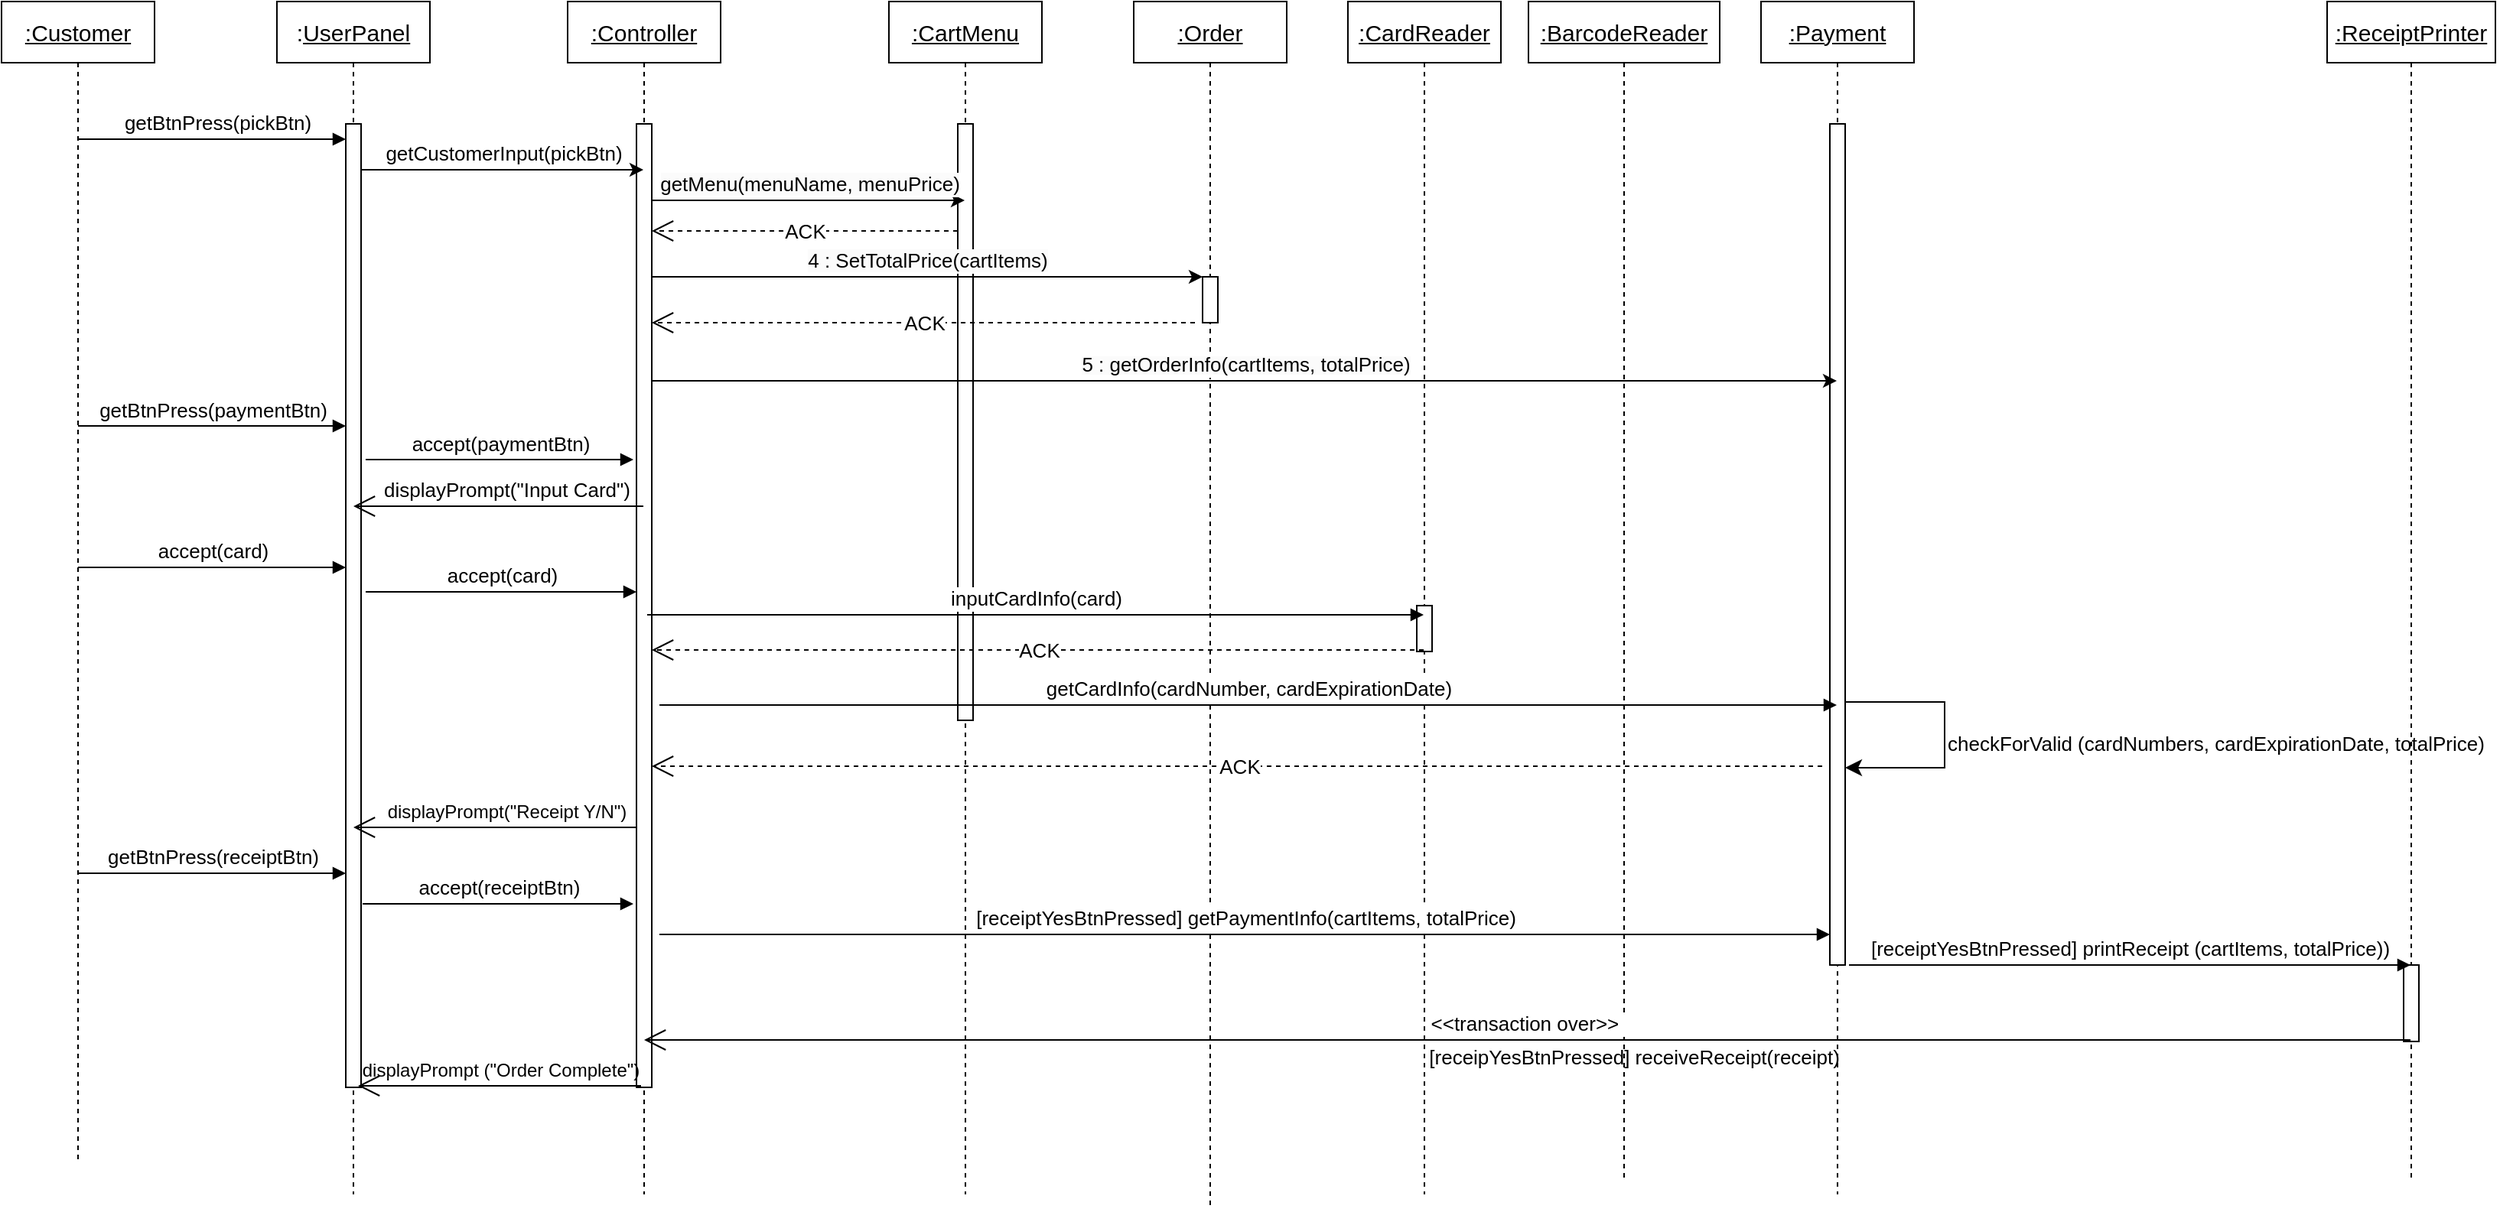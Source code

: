 <mxfile version="21.3.6" type="github">
  <diagram name="Page-1" id="2YBvvXClWsGukQMizWep">
    <mxGraphModel dx="1026" dy="661" grid="1" gridSize="10" guides="1" tooltips="1" connect="1" arrows="1" fold="1" page="1" pageScale="1" pageWidth="1100" pageHeight="850" math="0" shadow="0">
      <root>
        <mxCell id="0" />
        <mxCell id="1" parent="0" />
        <mxCell id="aM9ryv3xv72pqoxQDRHE-1" value="&lt;u&gt;:Customer&lt;/u&gt;" style="shape=umlLifeline;perimeter=lifelinePerimeter;whiteSpace=wrap;html=1;container=0;dropTarget=0;collapsible=0;recursiveResize=0;outlineConnect=0;portConstraint=eastwest;newEdgeStyle={&quot;edgeStyle&quot;:&quot;elbowEdgeStyle&quot;,&quot;elbow&quot;:&quot;vertical&quot;,&quot;curved&quot;:0,&quot;rounded&quot;:0};fontSize=15;" parent="1" vertex="1">
          <mxGeometry x="40" y="40" width="100" height="760" as="geometry" />
        </mxCell>
        <mxCell id="aM9ryv3xv72pqoxQDRHE-5" value=":&lt;u&gt;UserPanel&lt;/u&gt;" style="shape=umlLifeline;perimeter=lifelinePerimeter;whiteSpace=wrap;html=1;container=0;dropTarget=0;collapsible=0;recursiveResize=0;outlineConnect=0;portConstraint=eastwest;newEdgeStyle={&quot;edgeStyle&quot;:&quot;elbowEdgeStyle&quot;,&quot;elbow&quot;:&quot;vertical&quot;,&quot;curved&quot;:0,&quot;rounded&quot;:0};fontSize=15;" parent="1" vertex="1">
          <mxGeometry x="220" y="40" width="100" height="780" as="geometry" />
        </mxCell>
        <mxCell id="aM9ryv3xv72pqoxQDRHE-6" value="" style="html=1;points=[];perimeter=orthogonalPerimeter;outlineConnect=0;targetShapes=umlLifeline;portConstraint=eastwest;newEdgeStyle={&quot;edgeStyle&quot;:&quot;elbowEdgeStyle&quot;,&quot;elbow&quot;:&quot;vertical&quot;,&quot;curved&quot;:0,&quot;rounded&quot;:0};" parent="aM9ryv3xv72pqoxQDRHE-5" vertex="1">
          <mxGeometry x="45" y="80" width="10" height="630" as="geometry" />
        </mxCell>
        <mxCell id="aM9ryv3xv72pqoxQDRHE-7" value="&lt;span style=&quot;color: rgb(0, 0, 0); font-family: Helvetica; font-size: 13px; font-style: normal; font-variant-ligatures: normal; font-variant-caps: normal; font-weight: 400; letter-spacing: normal; orphans: 2; text-align: center; text-indent: 0px; text-transform: none; widows: 2; word-spacing: 0px; -webkit-text-stroke-width: 0px; background-color: rgb(255, 255, 255); text-decoration-thickness: initial; text-decoration-style: initial; text-decoration-color: initial; float: none; display: inline !important;&quot;&gt;&lt;br&gt;getBtnPress(pickBtn)&lt;br&gt;&lt;/span&gt;" style="html=1;verticalAlign=bottom;endArrow=block;edgeStyle=elbowEdgeStyle;elbow=vertical;curved=0;rounded=0;labelPosition=center;verticalLabelPosition=top;align=center;" parent="1" source="aM9ryv3xv72pqoxQDRHE-1" target="aM9ryv3xv72pqoxQDRHE-6" edge="1">
          <mxGeometry x="0.031" relative="1" as="geometry">
            <mxPoint x="95" y="120" as="sourcePoint" />
            <Array as="points">
              <mxPoint x="240" y="130" />
              <mxPoint x="180" y="120" />
            </Array>
            <mxPoint x="1" as="offset" />
          </mxGeometry>
        </mxCell>
        <mxCell id="Djl-HkBQp77y9a95uv27-1" value="&lt;u&gt;:Controller&lt;/u&gt;" style="shape=umlLifeline;perimeter=lifelinePerimeter;whiteSpace=wrap;html=1;container=0;dropTarget=0;collapsible=0;recursiveResize=0;outlineConnect=0;portConstraint=eastwest;newEdgeStyle={&quot;edgeStyle&quot;:&quot;elbowEdgeStyle&quot;,&quot;elbow&quot;:&quot;vertical&quot;,&quot;curved&quot;:0,&quot;rounded&quot;:0};fontSize=15;" parent="1" vertex="1">
          <mxGeometry x="410" y="40" width="100" height="780" as="geometry" />
        </mxCell>
        <mxCell id="Djl-HkBQp77y9a95uv27-2" value="" style="html=1;points=[];perimeter=orthogonalPerimeter;outlineConnect=0;targetShapes=umlLifeline;portConstraint=eastwest;newEdgeStyle={&quot;edgeStyle&quot;:&quot;elbowEdgeStyle&quot;,&quot;elbow&quot;:&quot;vertical&quot;,&quot;curved&quot;:0,&quot;rounded&quot;:0};" parent="Djl-HkBQp77y9a95uv27-1" vertex="1">
          <mxGeometry x="45" y="80" width="10" height="630" as="geometry" />
        </mxCell>
        <mxCell id="Djl-HkBQp77y9a95uv27-3" value="&lt;u&gt;:Order&lt;/u&gt;" style="shape=umlLifeline;perimeter=lifelinePerimeter;whiteSpace=wrap;html=1;container=0;dropTarget=0;collapsible=0;recursiveResize=0;outlineConnect=0;portConstraint=eastwest;newEdgeStyle={&quot;edgeStyle&quot;:&quot;elbowEdgeStyle&quot;,&quot;elbow&quot;:&quot;vertical&quot;,&quot;curved&quot;:0,&quot;rounded&quot;:0};fontSize=15;" parent="1" vertex="1">
          <mxGeometry x="780" y="40" width="100" height="790" as="geometry" />
        </mxCell>
        <mxCell id="Djl-HkBQp77y9a95uv27-4" value="" style="html=1;points=[];perimeter=orthogonalPerimeter;outlineConnect=0;targetShapes=umlLifeline;portConstraint=eastwest;newEdgeStyle={&quot;edgeStyle&quot;:&quot;elbowEdgeStyle&quot;,&quot;elbow&quot;:&quot;vertical&quot;,&quot;curved&quot;:0,&quot;rounded&quot;:0};" parent="Djl-HkBQp77y9a95uv27-3" vertex="1">
          <mxGeometry x="45" y="180" width="10" height="30" as="geometry" />
        </mxCell>
        <mxCell id="bhrVy4N0abvp576ocAmw-2" value="&lt;u&gt;:CardReader&lt;/u&gt;" style="shape=umlLifeline;perimeter=lifelinePerimeter;whiteSpace=wrap;html=1;container=0;dropTarget=0;collapsible=0;recursiveResize=0;outlineConnect=0;portConstraint=eastwest;newEdgeStyle={&quot;edgeStyle&quot;:&quot;elbowEdgeStyle&quot;,&quot;elbow&quot;:&quot;vertical&quot;,&quot;curved&quot;:0,&quot;rounded&quot;:0};fontSize=15;" parent="1" vertex="1">
          <mxGeometry x="920" y="40" width="100" height="780" as="geometry" />
        </mxCell>
        <mxCell id="EBpRJGDtO_Jt4ufxIMyg-39" value="" style="html=1;points=[];perimeter=orthogonalPerimeter;outlineConnect=0;targetShapes=umlLifeline;portConstraint=eastwest;newEdgeStyle={&quot;edgeStyle&quot;:&quot;elbowEdgeStyle&quot;,&quot;elbow&quot;:&quot;vertical&quot;,&quot;curved&quot;:0,&quot;rounded&quot;:0};" vertex="1" parent="bhrVy4N0abvp576ocAmw-2">
          <mxGeometry x="45" y="395" width="10" height="30" as="geometry" />
        </mxCell>
        <mxCell id="bhrVy4N0abvp576ocAmw-4" value="&lt;u&gt;:BarcodeReader&lt;/u&gt;" style="shape=umlLifeline;perimeter=lifelinePerimeter;whiteSpace=wrap;html=1;container=0;dropTarget=0;collapsible=0;recursiveResize=0;outlineConnect=0;portConstraint=eastwest;newEdgeStyle={&quot;edgeStyle&quot;:&quot;elbowEdgeStyle&quot;,&quot;elbow&quot;:&quot;vertical&quot;,&quot;curved&quot;:0,&quot;rounded&quot;:0};fontSize=15;" parent="1" vertex="1">
          <mxGeometry x="1038" y="40" width="125" height="770" as="geometry" />
        </mxCell>
        <mxCell id="bhrVy4N0abvp576ocAmw-6" value="&lt;font style=&quot;font-size: 15px;&quot;&gt;&lt;u&gt;:Payment&lt;/u&gt;&lt;/font&gt;" style="shape=umlLifeline;perimeter=lifelinePerimeter;whiteSpace=wrap;html=1;container=0;dropTarget=0;collapsible=0;recursiveResize=0;outlineConnect=0;portConstraint=eastwest;newEdgeStyle={&quot;edgeStyle&quot;:&quot;elbowEdgeStyle&quot;,&quot;elbow&quot;:&quot;vertical&quot;,&quot;curved&quot;:0,&quot;rounded&quot;:0};" parent="1" vertex="1">
          <mxGeometry x="1190" y="40" width="100" height="780" as="geometry" />
        </mxCell>
        <mxCell id="bhrVy4N0abvp576ocAmw-7" value="" style="html=1;points=[];perimeter=orthogonalPerimeter;outlineConnect=0;targetShapes=umlLifeline;portConstraint=eastwest;newEdgeStyle={&quot;edgeStyle&quot;:&quot;elbowEdgeStyle&quot;,&quot;elbow&quot;:&quot;vertical&quot;,&quot;curved&quot;:0,&quot;rounded&quot;:0};" parent="bhrVy4N0abvp576ocAmw-6" vertex="1">
          <mxGeometry x="45" y="80" width="10" height="550" as="geometry" />
        </mxCell>
        <mxCell id="EBpRJGDtO_Jt4ufxIMyg-30" value="" style="edgeStyle=segmentEdgeStyle;endArrow=classic;html=1;curved=0;rounded=0;endSize=8;startSize=8;" edge="1" parent="bhrVy4N0abvp576ocAmw-6">
          <mxGeometry width="50" height="50" relative="1" as="geometry">
            <mxPoint x="55" y="458" as="sourcePoint" />
            <mxPoint x="55" y="501" as="targetPoint" />
            <Array as="points">
              <mxPoint x="120" y="458" />
              <mxPoint x="120" y="501" />
            </Array>
          </mxGeometry>
        </mxCell>
        <mxCell id="bhrVy4N0abvp576ocAmw-8" value="&lt;font style=&quot;font-size: 15px;&quot;&gt;&lt;u&gt;:ReceiptPrinter&lt;/u&gt;&lt;/font&gt;" style="shape=umlLifeline;perimeter=lifelinePerimeter;whiteSpace=wrap;html=1;container=0;dropTarget=0;collapsible=0;recursiveResize=0;outlineConnect=0;portConstraint=eastwest;newEdgeStyle={&quot;edgeStyle&quot;:&quot;elbowEdgeStyle&quot;,&quot;elbow&quot;:&quot;vertical&quot;,&quot;curved&quot;:0,&quot;rounded&quot;:0};" parent="1" vertex="1">
          <mxGeometry x="1560" y="40" width="110" height="770" as="geometry" />
        </mxCell>
        <mxCell id="bhrVy4N0abvp576ocAmw-9" value="" style="html=1;points=[];perimeter=orthogonalPerimeter;outlineConnect=0;targetShapes=umlLifeline;portConstraint=eastwest;newEdgeStyle={&quot;edgeStyle&quot;:&quot;elbowEdgeStyle&quot;,&quot;elbow&quot;:&quot;vertical&quot;,&quot;curved&quot;:0,&quot;rounded&quot;:0};" parent="bhrVy4N0abvp576ocAmw-8" vertex="1">
          <mxGeometry x="50" y="630" width="10" height="50" as="geometry" />
        </mxCell>
        <mxCell id="bhrVy4N0abvp576ocAmw-10" value="&lt;span style=&quot;color: rgb(0, 0, 0); font-family: Helvetica; font-size: 13px; font-style: normal; font-variant-ligatures: normal; font-variant-caps: normal; font-weight: 400; letter-spacing: normal; orphans: 2; text-align: center; text-indent: 0px; text-transform: none; widows: 2; word-spacing: 0px; -webkit-text-stroke-width: 0px; text-decoration-thickness: initial; text-decoration-style: initial; text-decoration-color: initial; float: none; display: inline !important;&quot;&gt;getCustomerInput(pickBtn)&lt;/span&gt;" style="endArrow=classic;html=1;rounded=0;labelPosition=center;verticalLabelPosition=top;align=center;verticalAlign=bottom;fontSize=13;labelBackgroundColor=default;" parent="1" source="aM9ryv3xv72pqoxQDRHE-6" target="Djl-HkBQp77y9a95uv27-1" edge="1">
          <mxGeometry width="50" height="50" relative="1" as="geometry">
            <mxPoint x="520" y="360" as="sourcePoint" />
            <mxPoint x="570" y="310" as="targetPoint" />
            <Array as="points">
              <mxPoint x="320" y="150" />
            </Array>
          </mxGeometry>
        </mxCell>
        <mxCell id="EBpRJGDtO_Jt4ufxIMyg-1" value="&lt;font style=&quot;font-size: 15px;&quot;&gt;&lt;u&gt;:CartMenu&lt;/u&gt;&lt;/font&gt;" style="shape=umlLifeline;perimeter=lifelinePerimeter;whiteSpace=wrap;html=1;container=0;dropTarget=0;collapsible=0;recursiveResize=0;outlineConnect=0;portConstraint=eastwest;newEdgeStyle={&quot;edgeStyle&quot;:&quot;elbowEdgeStyle&quot;,&quot;elbow&quot;:&quot;vertical&quot;,&quot;curved&quot;:0,&quot;rounded&quot;:0};" vertex="1" parent="1">
          <mxGeometry x="620" y="40" width="100" height="780" as="geometry" />
        </mxCell>
        <mxCell id="EBpRJGDtO_Jt4ufxIMyg-2" value="" style="html=1;points=[];perimeter=orthogonalPerimeter;outlineConnect=0;targetShapes=umlLifeline;portConstraint=eastwest;newEdgeStyle={&quot;edgeStyle&quot;:&quot;elbowEdgeStyle&quot;,&quot;elbow&quot;:&quot;vertical&quot;,&quot;curved&quot;:0,&quot;rounded&quot;:0};" vertex="1" parent="EBpRJGDtO_Jt4ufxIMyg-1">
          <mxGeometry x="45" y="80" width="10" height="390" as="geometry" />
        </mxCell>
        <mxCell id="bhrVy4N0abvp576ocAmw-13" value="&lt;span style=&quot;color: rgb(0, 0, 0); font-family: Helvetica; font-size: 13px; font-style: normal; font-variant-ligatures: normal; font-variant-caps: normal; font-weight: 400; letter-spacing: normal; orphans: 2; text-align: center; text-indent: 0px; text-transform: none; widows: 2; word-spacing: 0px; -webkit-text-stroke-width: 0px; background-color: rgb(251, 251, 251); text-decoration-thickness: initial; text-decoration-style: initial; text-decoration-color: initial; float: none; display: inline !important;&quot;&gt;getMenu(menuName, menuPrice)&lt;/span&gt;" style="endArrow=classic;html=1;rounded=0;labelPosition=center;verticalLabelPosition=top;align=center;verticalAlign=bottom;" parent="1" source="Djl-HkBQp77y9a95uv27-2" target="EBpRJGDtO_Jt4ufxIMyg-1" edge="1">
          <mxGeometry width="50" height="50" relative="1" as="geometry">
            <mxPoint x="420" y="360" as="sourcePoint" />
            <mxPoint x="470" y="310" as="targetPoint" />
            <Array as="points">
              <mxPoint x="470" y="170" />
            </Array>
          </mxGeometry>
        </mxCell>
        <mxCell id="EBpRJGDtO_Jt4ufxIMyg-6" value="ACK" style="endArrow=open;endSize=12;dashed=1;html=1;rounded=0;fontSize=13;" edge="1" parent="1" source="EBpRJGDtO_Jt4ufxIMyg-2" target="Djl-HkBQp77y9a95uv27-2">
          <mxGeometry width="160" relative="1" as="geometry">
            <mxPoint x="660" y="190" as="sourcePoint" />
            <mxPoint x="680" y="350" as="targetPoint" />
            <Array as="points">
              <mxPoint x="490" y="190" />
            </Array>
          </mxGeometry>
        </mxCell>
        <mxCell id="EBpRJGDtO_Jt4ufxIMyg-7" value="&lt;meta charset=&quot;utf-8&quot;&gt;&lt;span style=&quot;color: rgb(0, 0, 0); font-family: Helvetica; font-size: 13px; font-style: normal; font-variant-ligatures: normal; font-variant-caps: normal; font-weight: 400; letter-spacing: normal; orphans: 2; text-align: center; text-indent: 0px; text-transform: none; widows: 2; word-spacing: 0px; -webkit-text-stroke-width: 0px; background-color: rgb(251, 251, 251); text-decoration-thickness: initial; text-decoration-style: initial; text-decoration-color: initial; float: none; display: inline !important;&quot;&gt;4 :&amp;nbsp;SetTotalPrice(cartItems)&lt;/span&gt;" style="endArrow=classic;html=1;rounded=0;labelPosition=center;verticalLabelPosition=top;align=center;verticalAlign=bottom;" edge="1" parent="1" source="Djl-HkBQp77y9a95uv27-2" target="Djl-HkBQp77y9a95uv27-4">
          <mxGeometry width="50" height="50" relative="1" as="geometry">
            <mxPoint x="470" y="220" as="sourcePoint" />
            <mxPoint x="814.5" y="220" as="targetPoint" />
            <Array as="points">
              <mxPoint x="555" y="220" />
              <mxPoint x="615" y="220" />
              <mxPoint x="775" y="220" />
            </Array>
          </mxGeometry>
        </mxCell>
        <mxCell id="EBpRJGDtO_Jt4ufxIMyg-13" value="ACK" style="endArrow=open;endSize=12;dashed=1;html=1;rounded=0;fontSize=13;" edge="1" parent="1" target="Djl-HkBQp77y9a95uv27-2">
          <mxGeometry x="-0.002" width="160" relative="1" as="geometry">
            <mxPoint x="820" y="250" as="sourcePoint" />
            <mxPoint x="510" y="300" as="targetPoint" />
            <Array as="points">
              <mxPoint x="630" y="250" />
            </Array>
            <mxPoint as="offset" />
          </mxGeometry>
        </mxCell>
        <mxCell id="EBpRJGDtO_Jt4ufxIMyg-14" value="&lt;span style=&quot;color: rgb(0, 0, 0); font-family: Helvetica; font-style: normal; font-variant-ligatures: normal; font-variant-caps: normal; font-weight: 400; letter-spacing: normal; orphans: 2; text-align: center; text-indent: 0px; text-transform: none; widows: 2; word-spacing: 0px; -webkit-text-stroke-width: 0px; background-color: rgb(251, 251, 251); text-decoration-thickness: initial; text-decoration-style: initial; text-decoration-color: initial; float: none; display: inline !important;&quot;&gt;&lt;font style=&quot;font-size: 13px;&quot;&gt;5 : getOrderInfo(cartItems, totalPrice)&lt;/font&gt;&lt;/span&gt;" style="endArrow=classic;html=1;rounded=0;labelPosition=center;verticalLabelPosition=top;align=center;verticalAlign=bottom;" edge="1" parent="1" source="Djl-HkBQp77y9a95uv27-2" target="bhrVy4N0abvp576ocAmw-6">
          <mxGeometry width="50" height="50" relative="1" as="geometry">
            <mxPoint x="470" y="288" as="sourcePoint" />
            <mxPoint x="804.5" y="288" as="targetPoint" />
            <Array as="points">
              <mxPoint x="545" y="288" />
              <mxPoint x="605" y="288" />
              <mxPoint x="765" y="288" />
            </Array>
          </mxGeometry>
        </mxCell>
        <mxCell id="EBpRJGDtO_Jt4ufxIMyg-17" value="getBtnPress(paymentBtn)" style="html=1;verticalAlign=bottom;endArrow=block;edgeStyle=elbowEdgeStyle;elbow=vertical;curved=0;rounded=0;fontSize=13;" edge="1" parent="1">
          <mxGeometry relative="1" as="geometry">
            <mxPoint x="90" y="317.5" as="sourcePoint" />
            <Array as="points">
              <mxPoint x="175" y="317.5" />
            </Array>
            <mxPoint x="265" y="317.5" as="targetPoint" />
          </mxGeometry>
        </mxCell>
        <mxCell id="EBpRJGDtO_Jt4ufxIMyg-18" value="accept(paymentBtn)" style="html=1;verticalAlign=bottom;endArrow=block;edgeStyle=elbowEdgeStyle;elbow=vertical;curved=0;rounded=0;fontSize=13;" edge="1" parent="1">
          <mxGeometry relative="1" as="geometry">
            <mxPoint x="278" y="339.5" as="sourcePoint" />
            <Array as="points">
              <mxPoint x="363" y="339.5" />
            </Array>
            <mxPoint x="453" y="340" as="targetPoint" />
          </mxGeometry>
        </mxCell>
        <mxCell id="EBpRJGDtO_Jt4ufxIMyg-20" value="&lt;font style=&quot;font-size: 13px;&quot;&gt;accept(card)&lt;/font&gt;" style="html=1;verticalAlign=bottom;endArrow=block;edgeStyle=elbowEdgeStyle;elbow=vertical;curved=0;rounded=0;" edge="1" parent="1">
          <mxGeometry relative="1" as="geometry">
            <mxPoint x="90" y="410" as="sourcePoint" />
            <Array as="points">
              <mxPoint x="175" y="410" />
            </Array>
            <mxPoint x="265" y="410.5" as="targetPoint" />
          </mxGeometry>
        </mxCell>
        <mxCell id="EBpRJGDtO_Jt4ufxIMyg-21" value="&lt;font style=&quot;font-size: 13px;&quot;&gt;accept(card)&lt;/font&gt;" style="html=1;verticalAlign=bottom;endArrow=block;edgeStyle=elbowEdgeStyle;elbow=vertical;curved=0;rounded=0;" edge="1" parent="1">
          <mxGeometry relative="1" as="geometry">
            <mxPoint x="278" y="426" as="sourcePoint" />
            <Array as="points">
              <mxPoint x="363" y="426" />
            </Array>
            <mxPoint x="455" y="426" as="targetPoint" />
          </mxGeometry>
        </mxCell>
        <mxCell id="EBpRJGDtO_Jt4ufxIMyg-22" value="" style="endArrow=open;endFill=1;endSize=12;html=1;rounded=0;" edge="1" parent="1" source="Djl-HkBQp77y9a95uv27-1">
          <mxGeometry width="160" relative="1" as="geometry">
            <mxPoint x="430" y="320" as="sourcePoint" />
            <mxPoint x="270" y="370" as="targetPoint" />
            <Array as="points">
              <mxPoint x="380" y="370" />
            </Array>
          </mxGeometry>
        </mxCell>
        <mxCell id="EBpRJGDtO_Jt4ufxIMyg-24" value="displayPrompt(&quot;Input Card&quot;)" style="text;html=1;align=center;verticalAlign=bottom;resizable=0;points=[];autosize=1;strokeColor=none;fillColor=none;labelPosition=center;verticalLabelPosition=top;fontSize=13;" vertex="1" parent="1">
          <mxGeometry x="280" y="370" width="180" height="30" as="geometry" />
        </mxCell>
        <mxCell id="EBpRJGDtO_Jt4ufxIMyg-25" value="&lt;font style=&quot;font-size: 13px;&quot;&gt;inputCardInfo(card)&lt;/font&gt;" style="html=1;verticalAlign=bottom;endArrow=block;edgeStyle=elbowEdgeStyle;elbow=vertical;curved=0;rounded=0;fontSize=13;" edge="1" parent="1">
          <mxGeometry relative="1" as="geometry">
            <mxPoint x="462" y="441" as="sourcePoint" />
            <Array as="points">
              <mxPoint x="547" y="441" />
            </Array>
            <mxPoint x="969.5" y="441" as="targetPoint" />
          </mxGeometry>
        </mxCell>
        <mxCell id="EBpRJGDtO_Jt4ufxIMyg-27" value="&lt;font style=&quot;font-size: 13px;&quot;&gt;ACK&lt;/font&gt;" style="endArrow=open;endSize=12;dashed=1;html=1;rounded=0;" edge="1" parent="1">
          <mxGeometry x="-0.002" width="160" relative="1" as="geometry">
            <mxPoint x="969.5" y="464" as="sourcePoint" />
            <mxPoint x="465" y="464" as="targetPoint" />
            <Array as="points" />
            <mxPoint as="offset" />
          </mxGeometry>
        </mxCell>
        <mxCell id="EBpRJGDtO_Jt4ufxIMyg-28" value="getCardInfo(cardNumber, cardExpirationDate)" style="html=1;verticalAlign=bottom;endArrow=block;edgeStyle=elbowEdgeStyle;elbow=vertical;curved=0;rounded=0;fontSize=13;" edge="1" parent="1" target="bhrVy4N0abvp576ocAmw-6">
          <mxGeometry relative="1" as="geometry">
            <mxPoint x="470" y="500" as="sourcePoint" />
            <Array as="points">
              <mxPoint x="555" y="500" />
            </Array>
            <mxPoint x="978" y="500" as="targetPoint" />
          </mxGeometry>
        </mxCell>
        <mxCell id="EBpRJGDtO_Jt4ufxIMyg-29" value="ACK" style="endArrow=open;endSize=12;dashed=1;html=1;rounded=0;fontSize=13;" edge="1" parent="1">
          <mxGeometry x="-0.002" width="160" relative="1" as="geometry">
            <mxPoint x="1230" y="540" as="sourcePoint" />
            <mxPoint x="465" y="540" as="targetPoint" />
            <Array as="points">
              <mxPoint x="740" y="540" />
            </Array>
            <mxPoint as="offset" />
          </mxGeometry>
        </mxCell>
        <mxCell id="EBpRJGDtO_Jt4ufxIMyg-33" value="&lt;font style=&quot;font-size: 13px;&quot;&gt;checkForValid (cardNumbers, cardExpirationDate, totalPrice)&lt;/font&gt;" style="text;html=1;align=center;verticalAlign=middle;resizable=0;points=[];autosize=1;strokeColor=none;fillColor=none;" vertex="1" parent="1">
          <mxGeometry x="1302" y="510" width="370" height="30" as="geometry" />
        </mxCell>
        <mxCell id="EBpRJGDtO_Jt4ufxIMyg-34" value="" style="endArrow=open;endFill=1;endSize=12;html=1;rounded=0;" edge="1" parent="1" source="Djl-HkBQp77y9a95uv27-2" target="aM9ryv3xv72pqoxQDRHE-5">
          <mxGeometry width="160" relative="1" as="geometry">
            <mxPoint x="670" y="575" as="sourcePoint" />
            <mxPoint x="460" y="575" as="targetPoint" />
            <Array as="points">
              <mxPoint x="450" y="580" />
            </Array>
          </mxGeometry>
        </mxCell>
        <mxCell id="EBpRJGDtO_Jt4ufxIMyg-35" value="&lt;font style=&quot;font-size: 12px;&quot;&gt;displayPrompt(&quot;Receipt Y/N&quot;)&lt;/font&gt;" style="text;html=1;align=center;verticalAlign=middle;resizable=0;points=[];autosize=1;strokeColor=none;fillColor=none;" vertex="1" parent="1">
          <mxGeometry x="280" y="555" width="180" height="30" as="geometry" />
        </mxCell>
        <mxCell id="EBpRJGDtO_Jt4ufxIMyg-36" value="getBtnPress(receiptBtn)" style="html=1;verticalAlign=bottom;endArrow=block;edgeStyle=elbowEdgeStyle;elbow=vertical;curved=0;rounded=0;fontSize=13;" edge="1" parent="1">
          <mxGeometry relative="1" as="geometry">
            <mxPoint x="90" y="610" as="sourcePoint" />
            <Array as="points">
              <mxPoint x="175" y="610" />
            </Array>
            <mxPoint x="265" y="610.5" as="targetPoint" />
          </mxGeometry>
        </mxCell>
        <mxCell id="EBpRJGDtO_Jt4ufxIMyg-38" value="accept(receiptBtn)" style="html=1;verticalAlign=bottom;endArrow=block;edgeStyle=elbowEdgeStyle;elbow=vertical;curved=0;rounded=0;fontSize=13;" edge="1" parent="1">
          <mxGeometry relative="1" as="geometry">
            <mxPoint x="276" y="630" as="sourcePoint" />
            <Array as="points">
              <mxPoint x="361" y="630" />
            </Array>
            <mxPoint x="453" y="630" as="targetPoint" />
          </mxGeometry>
        </mxCell>
        <mxCell id="EBpRJGDtO_Jt4ufxIMyg-40" value="[receiptYesBtnPressed] getPaymentInfo(cartItems, totalPrice)" style="html=1;verticalAlign=bottom;endArrow=block;edgeStyle=elbowEdgeStyle;elbow=vertical;curved=0;rounded=0;fontSize=13;" edge="1" parent="1" target="bhrVy4N0abvp576ocAmw-7">
          <mxGeometry relative="1" as="geometry">
            <mxPoint x="470" y="650" as="sourcePoint" />
            <Array as="points">
              <mxPoint x="555" y="650" />
            </Array>
            <mxPoint x="978" y="650" as="targetPoint" />
          </mxGeometry>
        </mxCell>
        <mxCell id="EBpRJGDtO_Jt4ufxIMyg-41" value="[receiptYesBtnPressed] printReceipt (cartItems, totalPrice))" style="html=1;verticalAlign=bottom;endArrow=block;edgeStyle=elbowEdgeStyle;elbow=vertical;curved=0;rounded=0;fontSize=13;" edge="1" parent="1">
          <mxGeometry relative="1" as="geometry">
            <mxPoint x="1247.5" y="670" as="sourcePoint" />
            <Array as="points">
              <mxPoint x="1332.5" y="670" />
            </Array>
            <mxPoint x="1614.5" y="670" as="targetPoint" />
          </mxGeometry>
        </mxCell>
        <mxCell id="EBpRJGDtO_Jt4ufxIMyg-42" value="&lt;font style=&quot;font-size: 12px;&quot;&gt;displayPrompt (&quot;Order Complete&quot;)&lt;/font&gt;" style="endArrow=open;endFill=1;endSize=12;html=1;rounded=0;labelPosition=center;verticalLabelPosition=top;align=center;verticalAlign=bottom;fontSize=13;labelBackgroundColor=none;" edge="1" parent="1">
          <mxGeometry width="160" relative="1" as="geometry">
            <mxPoint x="458" y="749" as="sourcePoint" />
            <mxPoint x="273" y="749" as="targetPoint" />
            <Array as="points">
              <mxPoint x="453" y="749" />
            </Array>
          </mxGeometry>
        </mxCell>
        <mxCell id="EBpRJGDtO_Jt4ufxIMyg-43" value="&lt;font style=&quot;font-size: 13px;&quot;&gt;&amp;lt;&amp;lt;transaction over&amp;gt;&amp;gt;&amp;nbsp;&lt;/font&gt;" style="endArrow=open;endFill=1;endSize=12;html=1;rounded=0;labelPosition=center;verticalLabelPosition=top;align=center;verticalAlign=bottom;" edge="1" parent="1">
          <mxGeometry width="160" relative="1" as="geometry">
            <mxPoint x="1614.5" y="719" as="sourcePoint" />
            <mxPoint x="460" y="719" as="targetPoint" />
            <Array as="points">
              <mxPoint x="640" y="719" />
            </Array>
          </mxGeometry>
        </mxCell>
        <mxCell id="EBpRJGDtO_Jt4ufxIMyg-46" value="&lt;font style=&quot;font-size: 13px;&quot;&gt;&amp;nbsp;[receipYesBtnPressed] receiveReceipt(receipt)&lt;/font&gt;" style="text;html=1;align=center;verticalAlign=middle;resizable=0;points=[];autosize=1;strokeColor=none;fillColor=none;" vertex="1" parent="1">
          <mxGeometry x="955" y="715" width="300" height="30" as="geometry" />
        </mxCell>
      </root>
    </mxGraphModel>
  </diagram>
</mxfile>
